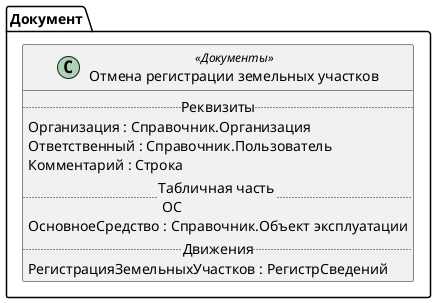 ﻿@startuml ОтменаРегистрацииЗемельныхУчастков
'!include templates.wsd
'..\include templates.wsd
class Документ.ОтменаРегистрацииЗемельныхУчастков as "Отмена регистрации земельных участков" <<Документы>>
{
..Реквизиты..
Организация : Справочник.Организация
Ответственный : Справочник.Пользователь
Комментарий : Строка
..Табличная часть \n ОС..
ОсновноеСредство : Справочник.Объект эксплуатации
..Движения..
РегистрацияЗемельныхУчастков : РегистрСведений
}
@enduml
